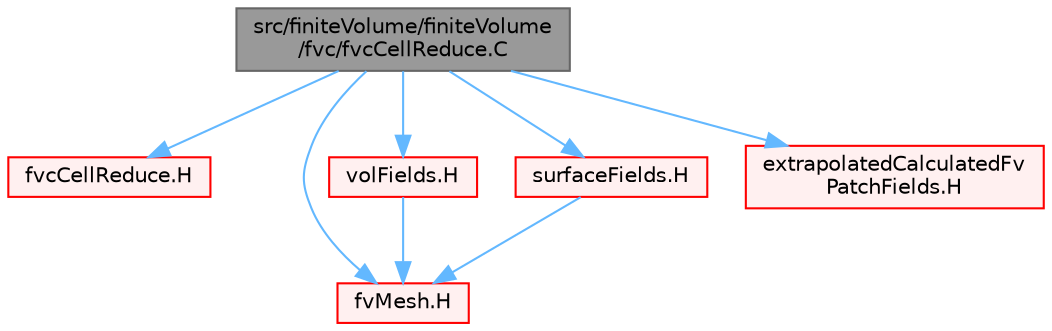digraph "src/finiteVolume/finiteVolume/fvc/fvcCellReduce.C"
{
 // LATEX_PDF_SIZE
  bgcolor="transparent";
  edge [fontname=Helvetica,fontsize=10,labelfontname=Helvetica,labelfontsize=10];
  node [fontname=Helvetica,fontsize=10,shape=box,height=0.2,width=0.4];
  Node1 [id="Node000001",label="src/finiteVolume/finiteVolume\l/fvc/fvcCellReduce.C",height=0.2,width=0.4,color="gray40", fillcolor="grey60", style="filled", fontcolor="black",tooltip=" "];
  Node1 -> Node2 [id="edge1_Node000001_Node000002",color="steelblue1",style="solid",tooltip=" "];
  Node2 [id="Node000002",label="fvcCellReduce.H",height=0.2,width=0.4,color="red", fillcolor="#FFF0F0", style="filled",URL="$fvcCellReduce_8H.html",tooltip="Construct a volume field from a surface field using a combine operator."];
  Node1 -> Node130 [id="edge2_Node000001_Node000130",color="steelblue1",style="solid",tooltip=" "];
  Node130 [id="Node000130",label="fvMesh.H",height=0.2,width=0.4,color="red", fillcolor="#FFF0F0", style="filled",URL="$fvMesh_8H.html",tooltip=" "];
  Node1 -> Node342 [id="edge3_Node000001_Node000342",color="steelblue1",style="solid",tooltip=" "];
  Node342 [id="Node000342",label="volFields.H",height=0.2,width=0.4,color="red", fillcolor="#FFF0F0", style="filled",URL="$volFields_8H.html",tooltip=" "];
  Node342 -> Node130 [id="edge4_Node000342_Node000130",color="steelblue1",style="solid",tooltip=" "];
  Node1 -> Node380 [id="edge5_Node000001_Node000380",color="steelblue1",style="solid",tooltip=" "];
  Node380 [id="Node000380",label="surfaceFields.H",height=0.2,width=0.4,color="red", fillcolor="#FFF0F0", style="filled",URL="$surfaceFields_8H.html",tooltip="Foam::surfaceFields."];
  Node380 -> Node130 [id="edge6_Node000380_Node000130",color="steelblue1",style="solid",tooltip=" "];
  Node1 -> Node388 [id="edge7_Node000001_Node000388",color="steelblue1",style="solid",tooltip=" "];
  Node388 [id="Node000388",label="extrapolatedCalculatedFv\lPatchFields.H",height=0.2,width=0.4,color="red", fillcolor="#FFF0F0", style="filled",URL="$extrapolatedCalculatedFvPatchFields_8H.html",tooltip=" "];
}
